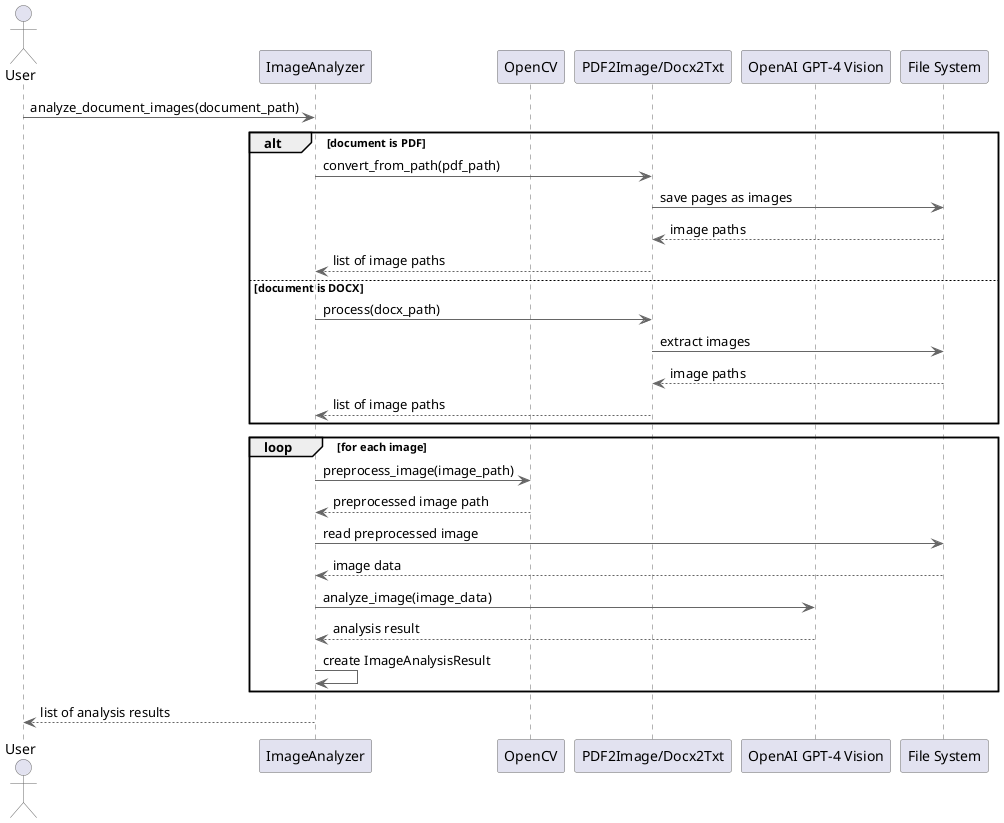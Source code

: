 @startuml Sequence Diagram

' Style settings
skinparam sequence {
    ArrowColor #666666
    ActorBorderColor #666666
    LifeLineBorderColor #666666
    ParticipantBorderColor #666666
}

' Participants
actor User
participant "ImageAnalyzer" as IA
participant "OpenCV" as CV
participant "PDF2Image/Docx2Txt" as Extractor
participant "OpenAI GPT-4 Vision" as GPT
participant "File System" as FS

' Main flow
User -> IA: analyze_document_images(document_path)

' Document type check and image extraction
alt document is PDF
    IA -> Extractor: convert_from_path(pdf_path)
    Extractor -> FS: save pages as images
    FS --> Extractor: image paths
    Extractor --> IA: list of image paths
else document is DOCX
    IA -> Extractor: process(docx_path)
    Extractor -> FS: extract images
    FS --> Extractor: image paths
    Extractor --> IA: list of image paths
end

' Image analysis loop
loop for each image
    IA -> CV: preprocess_image(image_path)
    CV --> IA: preprocessed image path
    
    IA -> FS: read preprocessed image
    FS --> IA: image data
    
    IA -> GPT: analyze_image(image_data)
    GPT --> IA: analysis result
    
    IA -> IA: create ImageAnalysisResult
end

IA --> User: list of analysis results

@enduml 